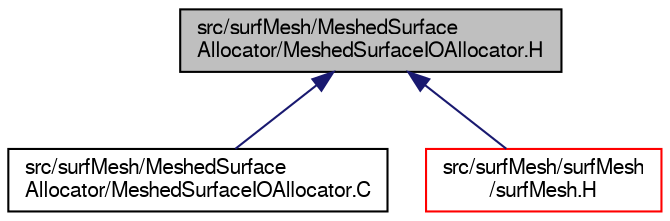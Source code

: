 digraph "src/surfMesh/MeshedSurfaceAllocator/MeshedSurfaceIOAllocator.H"
{
  bgcolor="transparent";
  edge [fontname="FreeSans",fontsize="10",labelfontname="FreeSans",labelfontsize="10"];
  node [fontname="FreeSans",fontsize="10",shape=record];
  Node175 [label="src/surfMesh/MeshedSurface\lAllocator/MeshedSurfaceIOAllocator.H",height=0.2,width=0.4,color="black", fillcolor="grey75", style="filled", fontcolor="black"];
  Node175 -> Node176 [dir="back",color="midnightblue",fontsize="10",style="solid",fontname="FreeSans"];
  Node176 [label="src/surfMesh/MeshedSurface\lAllocator/MeshedSurfaceIOAllocator.C",height=0.2,width=0.4,color="black",URL="$a15065.html"];
  Node175 -> Node177 [dir="back",color="midnightblue",fontsize="10",style="solid",fontname="FreeSans"];
  Node177 [label="src/surfMesh/surfMesh\l/surfMesh.H",height=0.2,width=0.4,color="red",URL="$a15311.html"];
}
